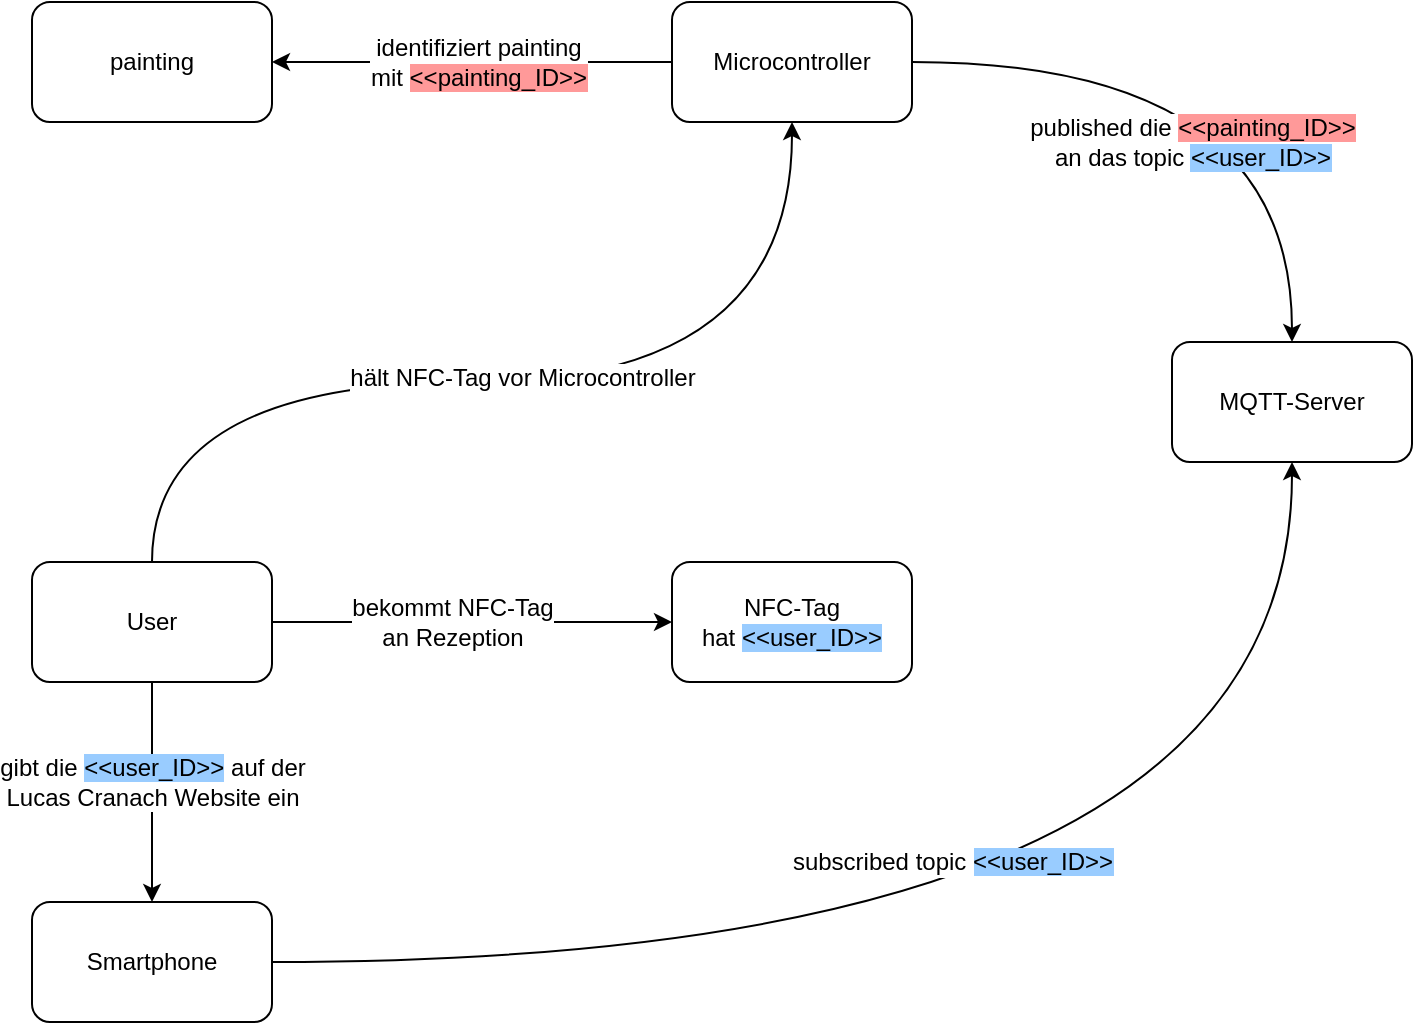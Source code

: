 <mxfile version="11.2.5" type="device" pages="1"><diagram id="AkmMe_XMBahQ0kg2m5lJ" name="Page-1"><mxGraphModel dx="1038" dy="555" grid="1" gridSize="10" guides="1" tooltips="1" connect="1" arrows="1" fold="1" page="1" pageScale="1" pageWidth="827" pageHeight="1169" math="0" shadow="0"><root><mxCell id="0"/><mxCell id="1" parent="0"/><mxCell id="13qw0VP_oHC7KBGRDCWN-1" value="painting" style="rounded=1;whiteSpace=wrap;html=1;" vertex="1" parent="1"><mxGeometry x="240" y="80" width="120" height="60" as="geometry"/></mxCell><mxCell id="13qw0VP_oHC7KBGRDCWN-3" style="edgeStyle=orthogonalEdgeStyle;rounded=0;orthogonalLoop=1;jettySize=auto;html=1;entryX=1;entryY=0.5;entryDx=0;entryDy=0;" edge="1" parent="1" source="13qw0VP_oHC7KBGRDCWN-2" target="13qw0VP_oHC7KBGRDCWN-1"><mxGeometry relative="1" as="geometry"><Array as="points"><mxPoint x="430" y="110"/><mxPoint x="430" y="110"/></Array></mxGeometry></mxCell><mxCell id="13qw0VP_oHC7KBGRDCWN-4" value="&lt;div&gt;identifiziert painting&lt;/div&gt;&lt;div&gt;mit &lt;span style=&quot;background-color: rgb(255 , 153 , 153)&quot;&gt;&amp;lt;&amp;lt;painting_ID&amp;gt;&amp;gt;&lt;/span&gt;&lt;br&gt;&lt;/div&gt;" style="text;html=1;resizable=0;points=[];align=center;verticalAlign=middle;labelBackgroundColor=#ffffff;" vertex="1" connectable="0" parent="13qw0VP_oHC7KBGRDCWN-3"><mxGeometry x="-0.032" relative="1" as="geometry"><mxPoint as="offset"/></mxGeometry></mxCell><mxCell id="13qw0VP_oHC7KBGRDCWN-18" style="edgeStyle=orthogonalEdgeStyle;rounded=0;orthogonalLoop=1;jettySize=auto;html=1;entryX=0.5;entryY=0;entryDx=0;entryDy=0;curved=1;" edge="1" parent="1" source="13qw0VP_oHC7KBGRDCWN-2" target="13qw0VP_oHC7KBGRDCWN-12"><mxGeometry relative="1" as="geometry"/></mxCell><mxCell id="13qw0VP_oHC7KBGRDCWN-19" value="&lt;div&gt;published die &lt;span style=&quot;background-color: rgb(255 , 153 , 153)&quot;&gt;&amp;lt;&amp;lt;painting_ID&amp;gt;&amp;gt;&lt;/span&gt;&lt;/div&gt;&lt;div&gt;an das topic &lt;span style=&quot;background-color: rgb(153 , 204 , 255)&quot;&gt;&amp;lt;&amp;lt;user_ID&amp;gt;&amp;gt;&lt;br&gt;&lt;/span&gt;&lt;/div&gt;" style="text;html=1;resizable=0;points=[];align=center;verticalAlign=middle;labelBackgroundColor=#ffffff;" vertex="1" connectable="0" parent="13qw0VP_oHC7KBGRDCWN-18"><mxGeometry x="-0.151" y="-4" relative="1" as="geometry"><mxPoint y="36" as="offset"/></mxGeometry></mxCell><mxCell id="13qw0VP_oHC7KBGRDCWN-2" value="Microcontroller" style="rounded=1;whiteSpace=wrap;html=1;" vertex="1" parent="1"><mxGeometry x="560" y="80" width="120" height="60" as="geometry"/></mxCell><mxCell id="13qw0VP_oHC7KBGRDCWN-9" style="edgeStyle=orthogonalEdgeStyle;rounded=0;orthogonalLoop=1;jettySize=auto;html=1;entryX=0;entryY=0.5;entryDx=0;entryDy=0;" edge="1" parent="1" source="13qw0VP_oHC7KBGRDCWN-7" target="13qw0VP_oHC7KBGRDCWN-8"><mxGeometry relative="1" as="geometry"/></mxCell><mxCell id="13qw0VP_oHC7KBGRDCWN-11" value="&lt;div&gt;bekommt NFC-Tag&lt;/div&gt;&lt;div&gt;an Rezeption&lt;br&gt;&lt;/div&gt;" style="text;html=1;resizable=0;points=[];align=center;verticalAlign=middle;labelBackgroundColor=#ffffff;" vertex="1" connectable="0" parent="13qw0VP_oHC7KBGRDCWN-9"><mxGeometry y="21" relative="1" as="geometry"><mxPoint x="-10" y="20.5" as="offset"/></mxGeometry></mxCell><mxCell id="13qw0VP_oHC7KBGRDCWN-14" style="edgeStyle=orthogonalEdgeStyle;rounded=0;orthogonalLoop=1;jettySize=auto;html=1;entryX=0.5;entryY=0;entryDx=0;entryDy=0;" edge="1" parent="1" source="13qw0VP_oHC7KBGRDCWN-7" target="13qw0VP_oHC7KBGRDCWN-13"><mxGeometry relative="1" as="geometry"/></mxCell><mxCell id="13qw0VP_oHC7KBGRDCWN-15" value="&lt;div&gt;gibt die &lt;span style=&quot;background-color: rgb(153 , 204 , 255)&quot;&gt;&amp;lt;&amp;lt;user_ID&amp;gt;&amp;gt;&lt;/span&gt; auf der&lt;/div&gt;&lt;div&gt;Lucas Cranach Website ein&lt;br&gt;&lt;/div&gt;" style="text;html=1;resizable=0;points=[];align=center;verticalAlign=middle;labelBackgroundColor=#ffffff;" vertex="1" connectable="0" parent="13qw0VP_oHC7KBGRDCWN-14"><mxGeometry x="-0.309" y="1" relative="1" as="geometry"><mxPoint x="-1" y="12" as="offset"/></mxGeometry></mxCell><mxCell id="13qw0VP_oHC7KBGRDCWN-16" style="edgeStyle=orthogonalEdgeStyle;rounded=0;orthogonalLoop=1;jettySize=auto;html=1;entryX=0.5;entryY=1;entryDx=0;entryDy=0;curved=1;" edge="1" parent="1" source="13qw0VP_oHC7KBGRDCWN-7" target="13qw0VP_oHC7KBGRDCWN-2"><mxGeometry relative="1" as="geometry"><Array as="points"><mxPoint x="300" y="270"/><mxPoint x="620" y="270"/></Array></mxGeometry></mxCell><mxCell id="13qw0VP_oHC7KBGRDCWN-17" value="hält NFC-Tag vor Microcontroller" style="text;html=1;resizable=0;points=[];align=center;verticalAlign=middle;labelBackgroundColor=#ffffff;" vertex="1" connectable="0" parent="13qw0VP_oHC7KBGRDCWN-16"><mxGeometry x="0.018" y="2" relative="1" as="geometry"><mxPoint as="offset"/></mxGeometry></mxCell><mxCell id="13qw0VP_oHC7KBGRDCWN-7" value="User" style="rounded=1;whiteSpace=wrap;html=1;" vertex="1" parent="1"><mxGeometry x="240" y="360" width="120" height="60" as="geometry"/></mxCell><mxCell id="13qw0VP_oHC7KBGRDCWN-8" value="&lt;div&gt;NFC-Tag&lt;/div&gt;&lt;div&gt;hat &lt;span style=&quot;background-color: rgb(153 , 204 , 255)&quot;&gt;&amp;lt;&amp;lt;user_ID&amp;gt;&amp;gt;&lt;/span&gt;&lt;/div&gt;" style="rounded=1;whiteSpace=wrap;html=1;" vertex="1" parent="1"><mxGeometry x="560" y="360" width="120" height="60" as="geometry"/></mxCell><mxCell id="13qw0VP_oHC7KBGRDCWN-12" value="MQTT-Server" style="rounded=1;whiteSpace=wrap;html=1;" vertex="1" parent="1"><mxGeometry x="810" y="250" width="120" height="60" as="geometry"/></mxCell><mxCell id="13qw0VP_oHC7KBGRDCWN-20" style="edgeStyle=orthogonalEdgeStyle;rounded=0;orthogonalLoop=1;jettySize=auto;html=1;entryX=0.5;entryY=1;entryDx=0;entryDy=0;curved=1;" edge="1" parent="1" source="13qw0VP_oHC7KBGRDCWN-13" target="13qw0VP_oHC7KBGRDCWN-12"><mxGeometry relative="1" as="geometry"><mxPoint x="820" y="510" as="targetPoint"/></mxGeometry></mxCell><mxCell id="13qw0VP_oHC7KBGRDCWN-21" value="&lt;div&gt;subscribed topic &lt;span style=&quot;background-color: rgb(153 , 204 , 255)&quot;&gt;&amp;lt;&amp;lt;user_ID&amp;gt;&amp;gt;&lt;br&gt;&lt;/span&gt;&lt;/div&gt;" style="text;html=1;resizable=0;points=[];align=center;verticalAlign=middle;labelBackgroundColor=#ffffff;" vertex="1" connectable="0" parent="13qw0VP_oHC7KBGRDCWN-20"><mxGeometry x="-0.126" relative="1" as="geometry"><mxPoint x="8" y="-50" as="offset"/></mxGeometry></mxCell><mxCell id="13qw0VP_oHC7KBGRDCWN-13" value="Smartphone" style="rounded=1;whiteSpace=wrap;html=1;" vertex="1" parent="1"><mxGeometry x="240" y="530" width="120" height="60" as="geometry"/></mxCell></root></mxGraphModel></diagram></mxfile>
